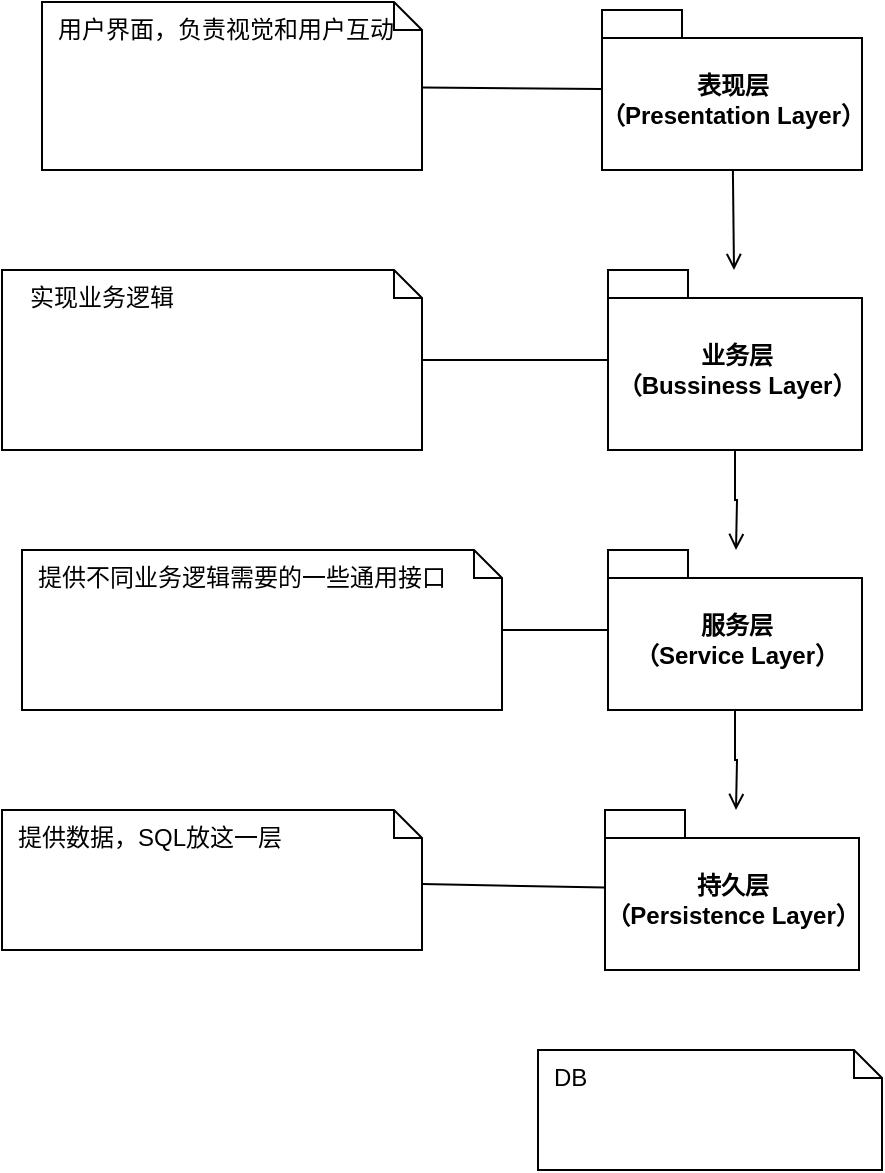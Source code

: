 <mxfile version="10.6.0" type="github"><diagram id="h7QU__j5kNM2Pl8VuJEF" name="Page-1"><mxGraphModel dx="1158" dy="766" grid="1" gridSize="10" guides="1" tooltips="1" connect="1" arrows="1" fold="1" page="1" pageScale="1" pageWidth="827" pageHeight="1169" math="0" shadow="0"><root><mxCell id="0"/><mxCell id="1" parent="0"/><mxCell id="LXDZz-sLJW7m17OhPN9D-14" style="edgeStyle=none;rounded=0;orthogonalLoop=1;jettySize=auto;html=1;endArrow=none;endFill=0;" parent="1" source="LXDZz-sLJW7m17OhPN9D-2" target="LXDZz-sLJW7m17OhPN9D-13" edge="1"><mxGeometry relative="1" as="geometry"><mxPoint x="280" y="270" as="targetPoint"/></mxGeometry></mxCell><mxCell id="JuU9eyviVNI018ScmiGq-2" style="edgeStyle=orthogonalEdgeStyle;rounded=0;orthogonalLoop=1;jettySize=auto;html=1;endArrow=open;endFill=0;" edge="1" parent="1" source="LXDZz-sLJW7m17OhPN9D-2"><mxGeometry relative="1" as="geometry"><mxPoint x="407" y="370" as="targetPoint"/></mxGeometry></mxCell><mxCell id="LXDZz-sLJW7m17OhPN9D-2" value="业务层&lt;br&gt;（Bussiness Layer）&lt;br&gt;" style="shape=folder;fontStyle=1;spacingTop=10;tabWidth=40;tabHeight=14;tabPosition=left;html=1;" parent="1" vertex="1"><mxGeometry x="343" y="230" width="127" height="90" as="geometry"/></mxCell><mxCell id="LXDZz-sLJW7m17OhPN9D-8" style="rounded=0;orthogonalLoop=1;jettySize=auto;html=1;endArrow=none;endFill=0;" parent="1" source="LXDZz-sLJW7m17OhPN9D-3" target="LXDZz-sLJW7m17OhPN9D-7" edge="1"><mxGeometry relative="1" as="geometry"/></mxCell><mxCell id="LXDZz-sLJW7m17OhPN9D-9" style="edgeStyle=none;rounded=0;orthogonalLoop=1;jettySize=auto;html=1;endArrow=open;endFill=0;" parent="1" source="LXDZz-sLJW7m17OhPN9D-3" target="LXDZz-sLJW7m17OhPN9D-2" edge="1"><mxGeometry relative="1" as="geometry"/></mxCell><mxCell id="LXDZz-sLJW7m17OhPN9D-3" value="表现层&lt;br&gt;（P&lt;span&gt;resentation Layer&lt;/span&gt;）&lt;br&gt;" style="shape=folder;fontStyle=1;spacingTop=10;tabWidth=40;tabHeight=14;tabPosition=left;html=1;" parent="1" vertex="1"><mxGeometry x="340" y="100" width="130" height="80" as="geometry"/></mxCell><mxCell id="LXDZz-sLJW7m17OhPN9D-16" style="edgeStyle=none;rounded=0;orthogonalLoop=1;jettySize=auto;html=1;endArrow=none;endFill=0;" parent="1" source="LXDZz-sLJW7m17OhPN9D-4" target="LXDZz-sLJW7m17OhPN9D-15" edge="1"><mxGeometry relative="1" as="geometry"/></mxCell><mxCell id="LXDZz-sLJW7m17OhPN9D-7" value="用户界面，负责视觉和用户互动" style="shape=note;whiteSpace=wrap;html=1;size=14;verticalAlign=top;align=left;spacingTop=0;spacingLeft=6;spacingRight=6;" parent="1" vertex="1"><mxGeometry x="60" y="96" width="190" height="84" as="geometry"/></mxCell><mxCell id="LXDZz-sLJW7m17OhPN9D-13" value="实现业务逻辑" style="shape=note;whiteSpace=wrap;html=1;size=14;verticalAlign=top;align=left;spacingTop=0;spacingLeft=12;spacingRight=12;" parent="1" vertex="1"><mxGeometry x="40" y="230" width="210" height="90" as="geometry"/></mxCell><mxCell id="LXDZz-sLJW7m17OhPN9D-15" value="提供数据，SQL放这一层" style="shape=note;whiteSpace=wrap;html=1;size=14;verticalAlign=top;align=left;spacingTop=0;spacingLeft=6;spacingRight=6;" parent="1" vertex="1"><mxGeometry x="40" y="500" width="210" height="70" as="geometry"/></mxCell><mxCell id="JuU9eyviVNI018ScmiGq-5" style="edgeStyle=orthogonalEdgeStyle;rounded=0;orthogonalLoop=1;jettySize=auto;html=1;endArrow=none;endFill=0;" edge="1" parent="1" source="JuU9eyviVNI018ScmiGq-1" target="JuU9eyviVNI018ScmiGq-4"><mxGeometry relative="1" as="geometry"/></mxCell><mxCell id="JuU9eyviVNI018ScmiGq-8" style="edgeStyle=orthogonalEdgeStyle;rounded=0;orthogonalLoop=1;jettySize=auto;html=1;endArrow=open;endFill=0;" edge="1" parent="1" source="JuU9eyviVNI018ScmiGq-1"><mxGeometry relative="1" as="geometry"><mxPoint x="407" y="500" as="targetPoint"/></mxGeometry></mxCell><mxCell id="JuU9eyviVNI018ScmiGq-1" value="服务层&lt;br&gt;（Service Layer）&lt;br&gt;" style="shape=folder;fontStyle=1;spacingTop=10;tabWidth=40;tabHeight=14;tabPosition=left;html=1;" vertex="1" parent="1"><mxGeometry x="343" y="370" width="127" height="80" as="geometry"/></mxCell><mxCell id="JuU9eyviVNI018ScmiGq-4" value="提供不同业务逻辑需要的一些通用接口" style="shape=note;whiteSpace=wrap;html=1;size=14;verticalAlign=top;align=left;spacingTop=0;spacingLeft=6;spacingRight=6;" vertex="1" parent="1"><mxGeometry x="50" y="370" width="240" height="80" as="geometry"/></mxCell><mxCell id="LXDZz-sLJW7m17OhPN9D-4" value="持久层&lt;br&gt;（P&lt;span&gt;ersistence Layer&lt;/span&gt;）&lt;br&gt;" style="shape=folder;fontStyle=1;spacingTop=10;tabWidth=40;tabHeight=14;tabPosition=left;html=1;" parent="1" vertex="1"><mxGeometry x="341.5" y="500" width="127" height="80" as="geometry"/></mxCell><mxCell id="JuU9eyviVNI018ScmiGq-9" value="DB" style="shape=note;whiteSpace=wrap;html=1;size=14;verticalAlign=top;align=left;spacingTop=0;spacingLeft=6;spacingRight=6;" vertex="1" parent="1"><mxGeometry x="308" y="620" width="172" height="60" as="geometry"/></mxCell></root></mxGraphModel></diagram></mxfile>